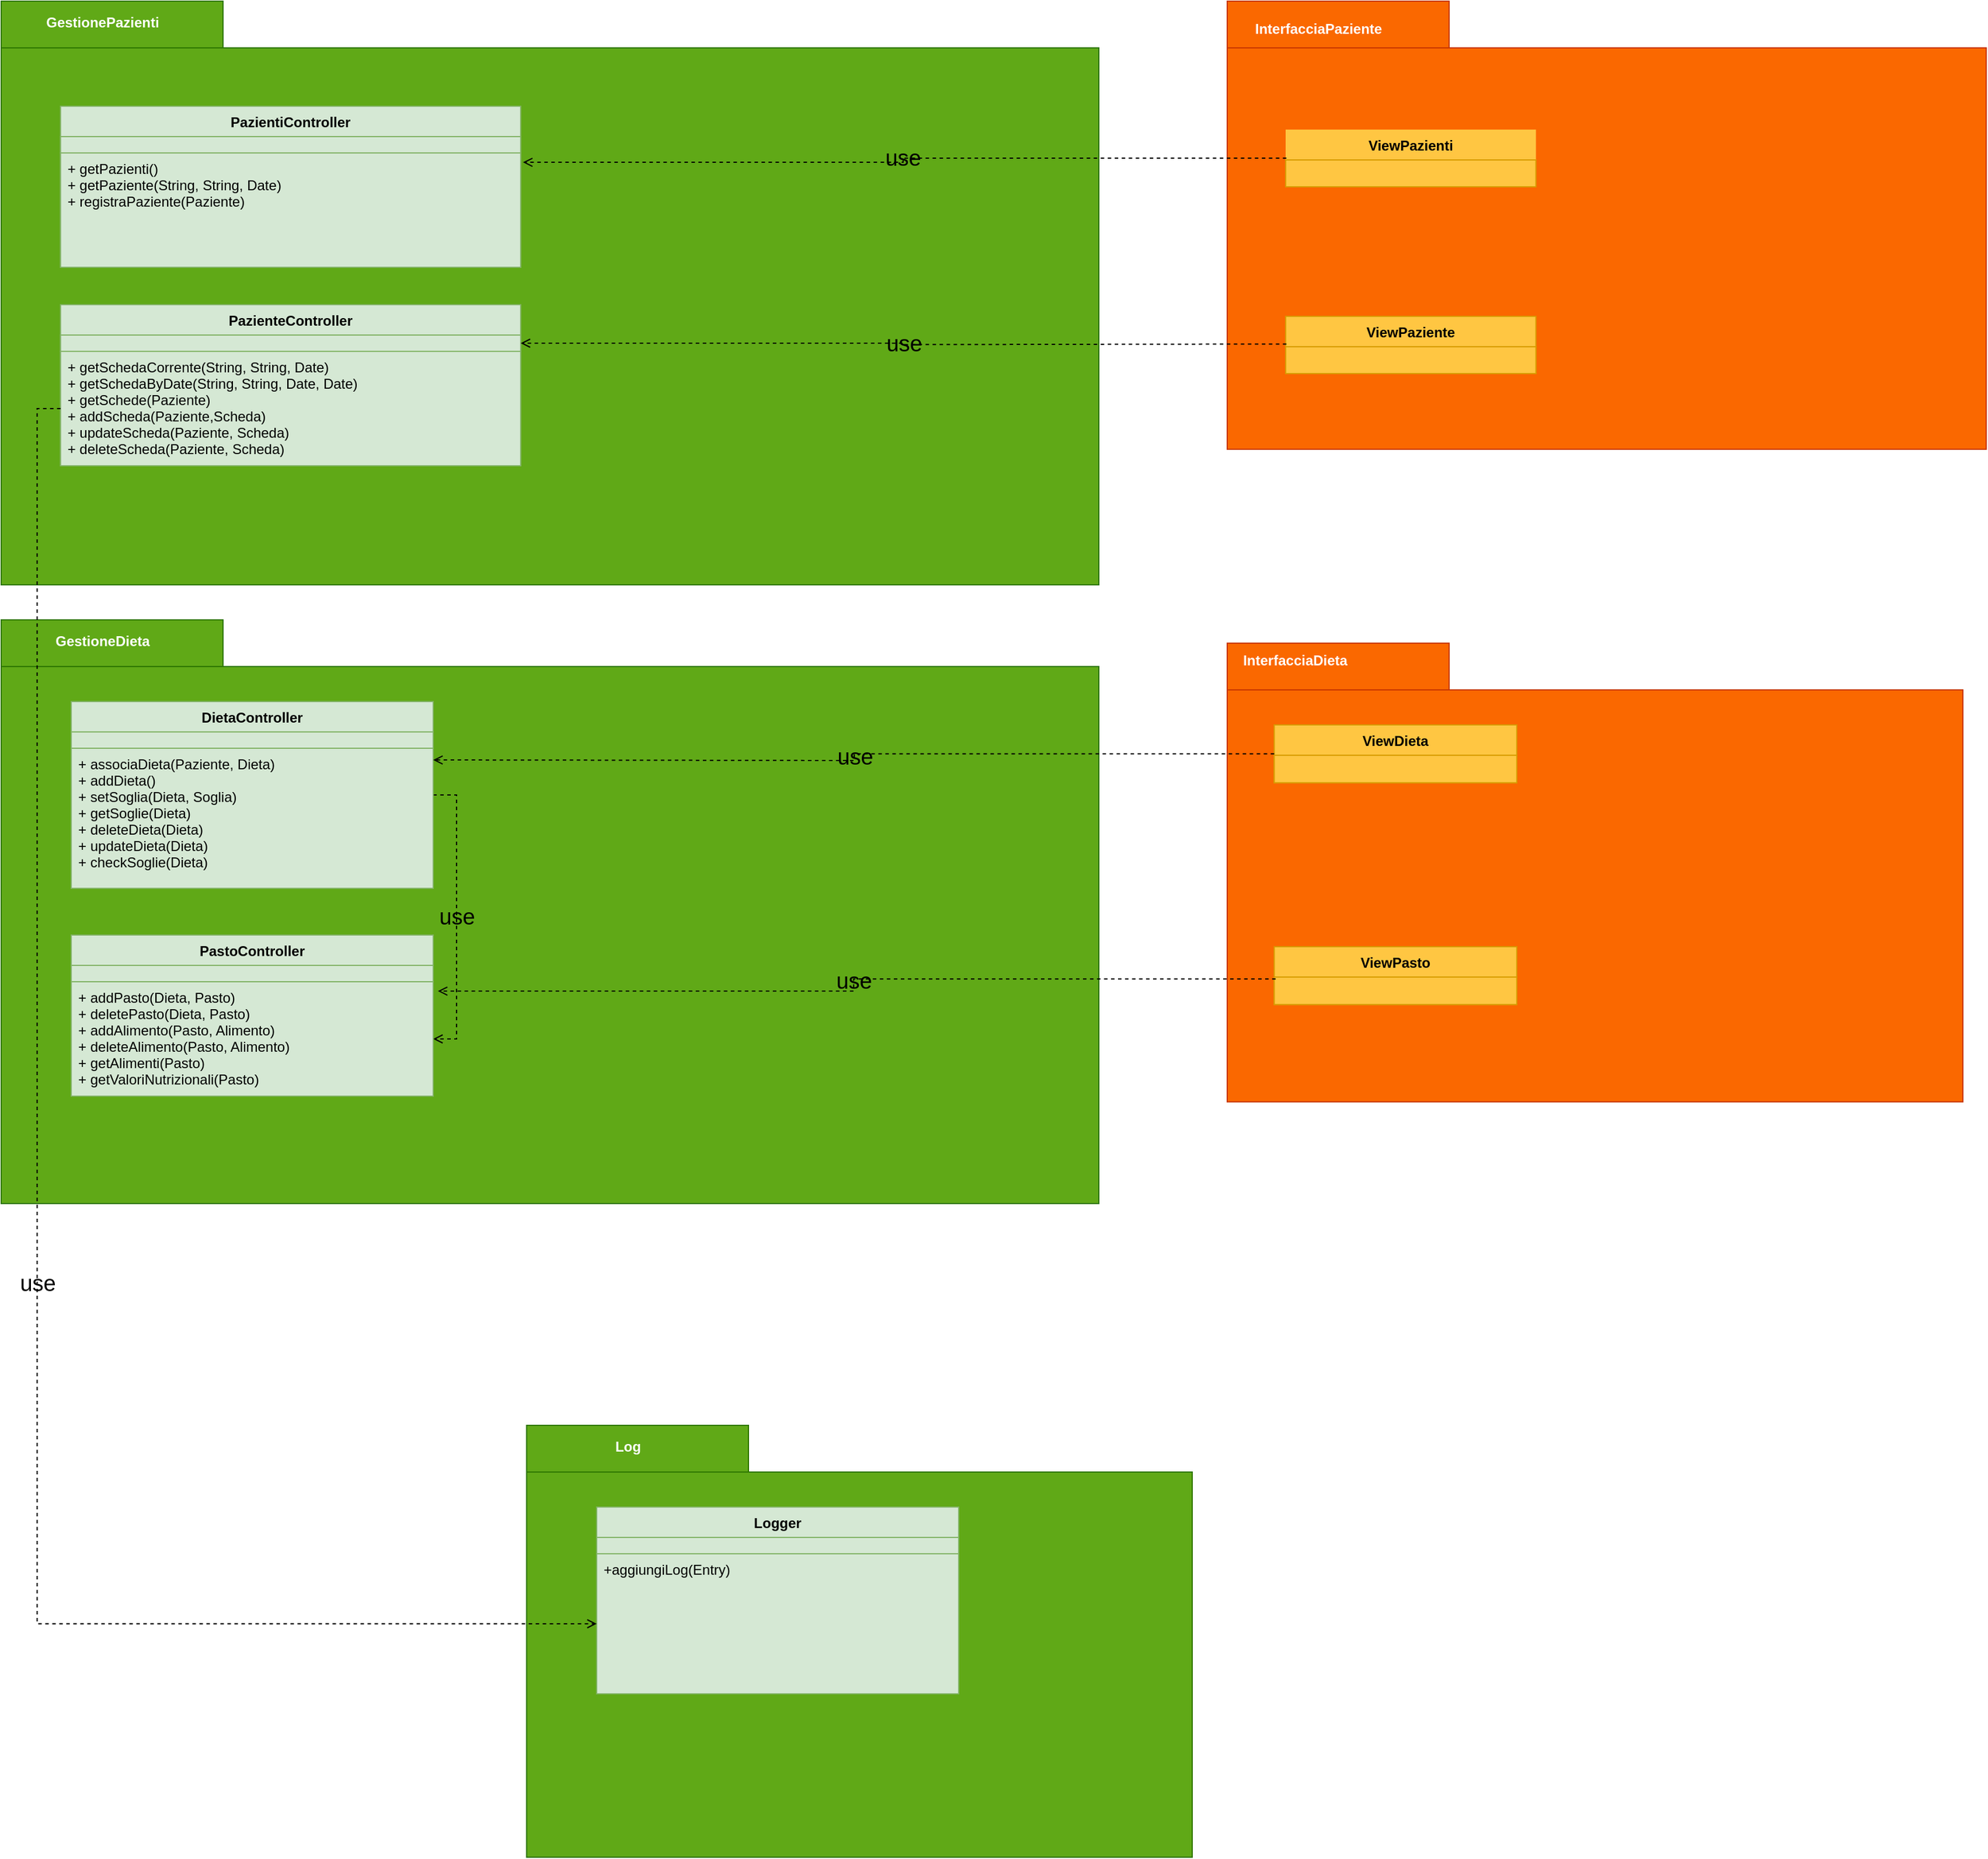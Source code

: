 <mxfile version="18.0.7" type="device"><diagram id="CF-CN9mxn05kVz-OpUtG" name="Page-1"><mxGraphModel dx="1038" dy="571" grid="1" gridSize="10" guides="1" tooltips="1" connect="1" arrows="1" fold="1" page="1" pageScale="1" pageWidth="827" pageHeight="1169" math="0" shadow="0"><root><mxCell id="0"/><mxCell id="1" parent="0"/><mxCell id="Cxv-zkQNOTREW5aY-114-4" value="" style="group" parent="1" vertex="1" connectable="0"><mxGeometry x="70" width="940" height="500" as="geometry"/></mxCell><mxCell id="Cxv-zkQNOTREW5aY-114-1" value="" style="shape=folder;fontStyle=1;spacingTop=10;tabWidth=190;tabHeight=40;tabPosition=left;html=1;fillColor=#60a917;strokeColor=#2D7600;fontColor=#ffffff;" parent="Cxv-zkQNOTREW5aY-114-4" vertex="1"><mxGeometry width="940" height="500" as="geometry"/></mxCell><mxCell id="Cxv-zkQNOTREW5aY-114-2" value="GestionePazienti" style="text;align=center;fontStyle=1;verticalAlign=middle;spacingLeft=3;spacingRight=3;rotatable=0;points=[[0,0.5],[1,0.5]];portConstraint=eastwest;fontColor=#FFFFFF;" parent="Cxv-zkQNOTREW5aY-114-4" vertex="1"><mxGeometry x="17.209" y="0.845" width="139.535" height="33.333" as="geometry"/></mxCell><mxCell id="Cxv-zkQNOTREW5aY-114-5" value="PazientiController" style="swimlane;fontStyle=1;align=center;verticalAlign=top;childLayout=stackLayout;horizontal=1;startSize=26;horizontalStack=0;resizeParent=1;resizeParentMax=0;resizeLast=0;collapsible=1;marginBottom=0;fillColor=#d5e8d4;strokeColor=#82b366;" parent="Cxv-zkQNOTREW5aY-114-4" vertex="1"><mxGeometry x="50.847" y="90" width="394.068" height="138" as="geometry"/></mxCell><mxCell id="Cxv-zkQNOTREW5aY-114-6" value="" style="text;align=left;verticalAlign=top;spacingLeft=4;spacingRight=4;overflow=hidden;rotatable=0;points=[[0,0.5],[1,0.5]];portConstraint=eastwest;fillColor=#d5e8d4;strokeColor=#82b366;" parent="Cxv-zkQNOTREW5aY-114-5" vertex="1"><mxGeometry y="26" width="394.068" height="14" as="geometry"/></mxCell><mxCell id="Cxv-zkQNOTREW5aY-114-8" value="+ getPazienti()&#10;+ getPaziente(String, String, Date)&#10;+ registraPaziente(Paziente)&#10;&#10;&#10;&#10;" style="text;strokeColor=#82b366;fillColor=#d5e8d4;align=left;verticalAlign=top;spacingLeft=4;spacingRight=4;overflow=hidden;rotatable=0;points=[[0,0.5],[1,0.5]];portConstraint=eastwest;" parent="Cxv-zkQNOTREW5aY-114-5" vertex="1"><mxGeometry y="40" width="394.068" height="98" as="geometry"/></mxCell><mxCell id="Cxv-zkQNOTREW5aY-114-20" value="PazienteController" style="swimlane;fontStyle=1;align=center;verticalAlign=top;childLayout=stackLayout;horizontal=1;startSize=26;horizontalStack=0;resizeParent=1;resizeParentMax=0;resizeLast=0;collapsible=1;marginBottom=0;fillColor=#d5e8d4;strokeColor=#82b366;" parent="Cxv-zkQNOTREW5aY-114-4" vertex="1"><mxGeometry x="50.847" y="260" width="394.068" height="138" as="geometry"/></mxCell><mxCell id="Cxv-zkQNOTREW5aY-114-21" value="" style="text;align=left;verticalAlign=top;spacingLeft=4;spacingRight=4;overflow=hidden;rotatable=0;points=[[0,0.5],[1,0.5]];portConstraint=eastwest;fillColor=#d5e8d4;strokeColor=#82b366;" parent="Cxv-zkQNOTREW5aY-114-20" vertex="1"><mxGeometry y="26" width="394.068" height="14" as="geometry"/></mxCell><mxCell id="Cxv-zkQNOTREW5aY-114-22" value="+ getSchedaCorrente(String, String, Date)&#10;+ getSchedaByDate(String, String, Date, Date)&#10;+ getSchede(Paziente)&#10;+ addScheda(Paziente,Scheda)&#10;+ updateScheda(Paziente, Scheda)&#10;+ deleteScheda(Paziente, Scheda)&#10;&#10;&#10;" style="text;strokeColor=#82b366;fillColor=#d5e8d4;align=left;verticalAlign=top;spacingLeft=4;spacingRight=4;overflow=hidden;rotatable=0;points=[[0,0.5],[1,0.5]];portConstraint=eastwest;" parent="Cxv-zkQNOTREW5aY-114-20" vertex="1"><mxGeometry y="40" width="394.068" height="98" as="geometry"/></mxCell><mxCell id="GeMMhzaPay-1B5AHxZ2K-4" value="" style="group" parent="1" vertex="1" connectable="0"><mxGeometry x="70" y="530" width="940" height="560" as="geometry"/></mxCell><mxCell id="GeMMhzaPay-1B5AHxZ2K-5" value="" style="shape=folder;fontStyle=1;spacingTop=10;tabWidth=190;tabHeight=40;tabPosition=left;html=1;fillColor=#60a917;strokeColor=#2D7600;fontColor=#ffffff;" parent="GeMMhzaPay-1B5AHxZ2K-4" vertex="1"><mxGeometry width="940" height="500" as="geometry"/></mxCell><mxCell id="GeMMhzaPay-1B5AHxZ2K-6" value="GestioneDieta" style="text;align=center;fontStyle=1;verticalAlign=middle;spacingLeft=3;spacingRight=3;rotatable=0;points=[[0,0.5],[1,0.5]];portConstraint=eastwest;fontColor=#FFFFFF;" parent="GeMMhzaPay-1B5AHxZ2K-4" vertex="1"><mxGeometry x="17.209" y="0.845" width="139.535" height="33.333" as="geometry"/></mxCell><mxCell id="GeMMhzaPay-1B5AHxZ2K-17" value="use" style="edgeStyle=orthogonalEdgeStyle;rounded=0;orthogonalLoop=1;jettySize=auto;html=1;endArrow=open;endFill=0;dashed=1;labelBackgroundColor=none;exitX=1;exitY=0.5;exitDx=0;exitDy=0;entryX=1;entryY=0.5;entryDx=0;entryDy=0;fontSize=19;" parent="GeMMhzaPay-1B5AHxZ2K-4" source="GeMMhzaPay-1B5AHxZ2K-1" target="GeMMhzaPay-1B5AHxZ2K-15" edge="1"><mxGeometry relative="1" as="geometry"/></mxCell><mxCell id="GeMMhzaPay-1B5AHxZ2K-1" value="DietaController" style="swimlane;fontStyle=1;align=center;verticalAlign=top;childLayout=stackLayout;horizontal=1;startSize=26;horizontalStack=0;resizeParent=1;resizeParentMax=0;resizeLast=0;collapsible=1;marginBottom=0;fillColor=#d5e8d4;strokeColor=#82b366;" parent="GeMMhzaPay-1B5AHxZ2K-4" vertex="1"><mxGeometry x="60" y="70" width="310" height="160" as="geometry"/></mxCell><mxCell id="GeMMhzaPay-1B5AHxZ2K-2" value="" style="text;align=left;verticalAlign=top;spacingLeft=4;spacingRight=4;overflow=hidden;rotatable=0;points=[[0,0.5],[1,0.5]];portConstraint=eastwest;fillColor=#d5e8d4;strokeColor=#82b366;" parent="GeMMhzaPay-1B5AHxZ2K-1" vertex="1"><mxGeometry y="26" width="310" height="14" as="geometry"/></mxCell><mxCell id="GeMMhzaPay-1B5AHxZ2K-3" value="+ associaDieta(Paziente, Dieta)&#10;+ addDieta()&#10;+ setSoglia(Dieta, Soglia)&#10;+ getSoglie(Dieta)&#10;+ deleteDieta(Dieta)&#10;+ updateDieta(Dieta)&#10;+ checkSoglie(Dieta)&#10;&#10;" style="text;strokeColor=#82b366;fillColor=#d5e8d4;align=left;verticalAlign=top;spacingLeft=4;spacingRight=4;overflow=hidden;rotatable=0;points=[[0,0.5],[1,0.5]];portConstraint=eastwest;" parent="GeMMhzaPay-1B5AHxZ2K-1" vertex="1"><mxGeometry y="40" width="310" height="120" as="geometry"/></mxCell><mxCell id="GeMMhzaPay-1B5AHxZ2K-13" value="PastoController" style="swimlane;fontStyle=1;align=center;verticalAlign=top;childLayout=stackLayout;horizontal=1;startSize=26;horizontalStack=0;resizeParent=1;resizeParentMax=0;resizeLast=0;collapsible=1;marginBottom=0;fillColor=#d5e8d4;strokeColor=#82b366;" parent="GeMMhzaPay-1B5AHxZ2K-4" vertex="1"><mxGeometry x="60" y="270" width="310" height="138" as="geometry"/></mxCell><mxCell id="GeMMhzaPay-1B5AHxZ2K-14" value="" style="text;align=left;verticalAlign=top;spacingLeft=4;spacingRight=4;overflow=hidden;rotatable=0;points=[[0,0.5],[1,0.5]];portConstraint=eastwest;fillColor=#d5e8d4;strokeColor=#82b366;" parent="GeMMhzaPay-1B5AHxZ2K-13" vertex="1"><mxGeometry y="26" width="310" height="14" as="geometry"/></mxCell><mxCell id="GeMMhzaPay-1B5AHxZ2K-15" value="+ addPasto(Dieta, Pasto)&#10;+ deletePasto(Dieta, Pasto)&#10;+ addAlimento(Pasto, Alimento)&#10;+ deleteAlimento(Pasto, Alimento)&#10;+ getAlimenti(Pasto)&#10;+ getValoriNutrizionali(Pasto)&#10;&#10;&#10;&#10;&#10;" style="text;strokeColor=#82b366;fillColor=#d5e8d4;align=left;verticalAlign=top;spacingLeft=4;spacingRight=4;overflow=hidden;rotatable=0;points=[[0,0.5],[1,0.5]];portConstraint=eastwest;" parent="GeMMhzaPay-1B5AHxZ2K-13" vertex="1"><mxGeometry y="40" width="310" height="98" as="geometry"/></mxCell><mxCell id="GeMMhzaPay-1B5AHxZ2K-19" value="" style="group;fillColor=none;" parent="1" vertex="1" connectable="0"><mxGeometry x="1120" y="550" width="630" height="440" as="geometry"/></mxCell><mxCell id="GeMMhzaPay-1B5AHxZ2K-20" value="" style="shape=folder;fontStyle=1;spacingTop=10;tabWidth=190;tabHeight=40;tabPosition=left;html=1;fillColor=#fa6800;strokeColor=#C73500;fontColor=#000000;" parent="GeMMhzaPay-1B5AHxZ2K-19" vertex="1"><mxGeometry width="630" height="392.857" as="geometry"/></mxCell><mxCell id="GeMMhzaPay-1B5AHxZ2K-21" value="InterfacciaDieta" style="text;align=center;fontStyle=1;verticalAlign=middle;spacingLeft=3;spacingRight=3;rotatable=0;points=[[0,0.5],[1,0.5]];portConstraint=eastwest;fontColor=#FFFFFF;" parent="GeMMhzaPay-1B5AHxZ2K-19" vertex="1"><mxGeometry x="11.534" y="0.664" width="93.518" height="26.19" as="geometry"/></mxCell><mxCell id="GeMMhzaPay-1B5AHxZ2K-23" value="ViewDieta" style="swimlane;fontStyle=1;align=center;verticalAlign=top;childLayout=stackLayout;horizontal=1;startSize=26;horizontalStack=0;resizeParent=1;resizeParentMax=0;resizeLast=0;collapsible=1;marginBottom=0;fillColor=#FFC642;strokeColor=#d79b00;" parent="GeMMhzaPay-1B5AHxZ2K-19" vertex="1"><mxGeometry x="40.213" y="70" width="207.766" height="49.571" as="geometry"/></mxCell><mxCell id="GeMMhzaPay-1B5AHxZ2K-25" value="" style="text;strokeColor=#d79b00;fillColor=#FFC642;align=left;verticalAlign=top;spacingLeft=4;spacingRight=4;overflow=hidden;rotatable=0;points=[[0,0.5],[1,0.5]];portConstraint=eastwest;" parent="GeMMhzaPay-1B5AHxZ2K-23" vertex="1"><mxGeometry y="26" width="207.766" height="23.571" as="geometry"/></mxCell><mxCell id="GeMMhzaPay-1B5AHxZ2K-26" value="ViewPasto" style="swimlane;fontStyle=1;align=center;verticalAlign=top;childLayout=stackLayout;horizontal=1;startSize=26;horizontalStack=0;resizeParent=1;resizeParentMax=0;resizeLast=0;collapsible=1;marginBottom=0;fillColor=#FFC642;strokeColor=#d79b00;" parent="GeMMhzaPay-1B5AHxZ2K-19" vertex="1"><mxGeometry x="40.213" y="260.003" width="207.766" height="49.571" as="geometry"/></mxCell><mxCell id="GeMMhzaPay-1B5AHxZ2K-28" value="&#10;&#10;&#10;&#10;&#10;" style="text;strokeColor=#d79b00;fillColor=#FFC642;align=left;verticalAlign=top;spacingLeft=4;spacingRight=4;overflow=hidden;rotatable=0;points=[[0,0.5],[1,0.5]];portConstraint=eastwest;" parent="GeMMhzaPay-1B5AHxZ2K-26" vertex="1"><mxGeometry y="26" width="207.766" height="23.571" as="geometry"/></mxCell><mxCell id="GeMMhzaPay-1B5AHxZ2K-29" value="use" style="edgeStyle=orthogonalEdgeStyle;rounded=0;orthogonalLoop=1;jettySize=auto;html=1;labelBackgroundColor=none;fontSize=19;endArrow=open;endFill=0;dashed=1;" parent="1" source="GeMMhzaPay-1B5AHxZ2K-23" edge="1"><mxGeometry relative="1" as="geometry"><mxPoint x="440" y="650" as="targetPoint"/></mxGeometry></mxCell><mxCell id="GeMMhzaPay-1B5AHxZ2K-30" value="use" style="edgeStyle=orthogonalEdgeStyle;rounded=0;orthogonalLoop=1;jettySize=auto;html=1;labelBackgroundColor=none;fontSize=19;endArrow=open;endFill=0;dashed=1;exitX=0.006;exitY=0.067;exitDx=0;exitDy=0;exitPerimeter=0;entryX=1.013;entryY=0.082;entryDx=0;entryDy=0;entryPerimeter=0;" parent="1" source="GeMMhzaPay-1B5AHxZ2K-28" target="GeMMhzaPay-1B5AHxZ2K-15" edge="1"><mxGeometry relative="1" as="geometry"><mxPoint x="450" y="660" as="targetPoint"/><mxPoint x="1190" y="645" as="sourcePoint"/></mxGeometry></mxCell><mxCell id="GeMMhzaPay-1B5AHxZ2K-31" value="" style="group;fillColor=none;" parent="1" vertex="1" connectable="0"><mxGeometry x="1120" width="650" height="430" as="geometry"/></mxCell><mxCell id="GeMMhzaPay-1B5AHxZ2K-32" value="" style="shape=folder;fontStyle=1;spacingTop=10;tabWidth=190;tabHeight=40;tabPosition=left;html=1;fillColor=#fa6800;strokeColor=#C73500;fontColor=#000000;" parent="GeMMhzaPay-1B5AHxZ2K-31" vertex="1"><mxGeometry width="650" height="383.929" as="geometry"/></mxCell><mxCell id="GeMMhzaPay-1B5AHxZ2K-33" value="InterfacciaPaziente" style="text;align=center;fontStyle=1;verticalAlign=middle;spacingLeft=3;spacingRight=3;rotatable=0;points=[[0,0.5],[1,0.5]];portConstraint=eastwest;fontColor=#FFFFFF;" parent="GeMMhzaPay-1B5AHxZ2K-31" vertex="1"><mxGeometry x="30.0" y="9.999" width="96.487" height="25.595" as="geometry"/></mxCell><mxCell id="GeMMhzaPay-1B5AHxZ2K-37" value="ViewPaziente" style="swimlane;fontStyle=1;align=center;verticalAlign=top;childLayout=stackLayout;horizontal=1;startSize=26;horizontalStack=0;resizeParent=1;resizeParentMax=0;resizeLast=0;collapsible=1;marginBottom=0;fillColor=#FFC642;strokeColor=#d79b00;" parent="GeMMhzaPay-1B5AHxZ2K-31" vertex="1"><mxGeometry x="49.999" y="270.003" width="214.362" height="49.036" as="geometry"/></mxCell><mxCell id="GeMMhzaPay-1B5AHxZ2K-39" value="&#10;&#10;&#10;&#10;&#10;" style="text;strokeColor=#d79b00;fillColor=#FFC642;align=left;verticalAlign=top;spacingLeft=4;spacingRight=4;overflow=hidden;rotatable=0;points=[[0,0.5],[1,0.5]];portConstraint=eastwest;" parent="GeMMhzaPay-1B5AHxZ2K-37" vertex="1"><mxGeometry y="26" width="214.362" height="23.036" as="geometry"/></mxCell><mxCell id="GeMMhzaPay-1B5AHxZ2K-34" value="ViewPazienti" style="swimlane;fontStyle=1;align=center;verticalAlign=top;childLayout=stackLayout;horizontal=1;startSize=26;horizontalStack=0;resizeParent=1;resizeParentMax=0;resizeLast=0;collapsible=1;marginBottom=0;fillColor=#FFC642;strokeColor=none;" parent="GeMMhzaPay-1B5AHxZ2K-31" vertex="1"><mxGeometry x="49.999" y="110" width="214.362" height="49.036" as="geometry"/></mxCell><mxCell id="GeMMhzaPay-1B5AHxZ2K-36" value="" style="text;strokeColor=#d79b00;fillColor=#FFC642;align=left;verticalAlign=top;spacingLeft=4;spacingRight=4;overflow=hidden;rotatable=0;points=[[0,0.5],[1,0.5]];portConstraint=eastwest;" parent="GeMMhzaPay-1B5AHxZ2K-34" vertex="1"><mxGeometry y="26" width="214.362" height="23.036" as="geometry"/></mxCell><mxCell id="GeMMhzaPay-1B5AHxZ2K-40" value="use" style="edgeStyle=orthogonalEdgeStyle;rounded=0;orthogonalLoop=1;jettySize=auto;html=1;labelBackgroundColor=none;fontSize=19;endArrow=open;endFill=0;dashed=1;exitX=0.003;exitY=-0.067;exitDx=0;exitDy=0;exitPerimeter=0;entryX=1.005;entryY=0.082;entryDx=0;entryDy=0;entryPerimeter=0;" parent="1" source="GeMMhzaPay-1B5AHxZ2K-36" target="Cxv-zkQNOTREW5aY-114-8" edge="1"><mxGeometry relative="1" as="geometry"><mxPoint x="450" y="120" as="targetPoint"/><mxPoint x="1190" y="105" as="sourcePoint"/></mxGeometry></mxCell><mxCell id="GeMMhzaPay-1B5AHxZ2K-41" value="use" style="edgeStyle=orthogonalEdgeStyle;rounded=0;orthogonalLoop=1;jettySize=auto;html=1;labelBackgroundColor=none;fontSize=19;endArrow=open;endFill=0;dashed=1;exitX=0.003;exitY=-0.214;exitDx=0;exitDy=0;exitPerimeter=0;entryX=1;entryY=0.5;entryDx=0;entryDy=0;" parent="1" target="Cxv-zkQNOTREW5aY-114-21" edge="1"><mxGeometry relative="1" as="geometry"><mxPoint x="526.886" y="148.036" as="targetPoint"/><mxPoint x="1170.642" y="293.702" as="sourcePoint"/></mxGeometry></mxCell><mxCell id="xVG0THxOyDhcIO1qaERC-1" value="" style="shape=folder;fontStyle=1;spacingTop=10;tabWidth=190;tabHeight=40;tabPosition=left;html=1;fillColor=#60a917;strokeColor=#2D7600;fontColor=#ffffff;" parent="1" vertex="1"><mxGeometry x="520" y="1220" width="570" height="370" as="geometry"/></mxCell><mxCell id="xVG0THxOyDhcIO1qaERC-2" value="Log" style="text;align=center;fontStyle=1;verticalAlign=middle;spacingLeft=3;spacingRight=3;rotatable=0;points=[[0,0.5],[1,0.5]];portConstraint=eastwest;fontColor=#FFFFFF;" parent="1" vertex="1"><mxGeometry x="537.209" y="1220.845" width="139.535" height="33.333" as="geometry"/></mxCell><mxCell id="xVG0THxOyDhcIO1qaERC-4" value="Logger&#10;" style="swimlane;fontStyle=1;align=center;verticalAlign=top;childLayout=stackLayout;horizontal=1;startSize=26;horizontalStack=0;resizeParent=1;resizeParentMax=0;resizeLast=0;collapsible=1;marginBottom=0;fillColor=#d5e8d4;strokeColor=#82b366;" parent="1" vertex="1"><mxGeometry x="580" y="1290" width="310" height="160" as="geometry"/></mxCell><mxCell id="xVG0THxOyDhcIO1qaERC-5" value="" style="text;align=left;verticalAlign=top;spacingLeft=4;spacingRight=4;overflow=hidden;rotatable=0;points=[[0,0.5],[1,0.5]];portConstraint=eastwest;fillColor=#d5e8d4;strokeColor=#82b366;" parent="xVG0THxOyDhcIO1qaERC-4" vertex="1"><mxGeometry y="26" width="310" height="14" as="geometry"/></mxCell><mxCell id="xVG0THxOyDhcIO1qaERC-6" value="+aggiungiLog(Entry)" style="text;strokeColor=#82b366;fillColor=#d5e8d4;align=left;verticalAlign=top;spacingLeft=4;spacingRight=4;overflow=hidden;rotatable=0;points=[[0,0.5],[1,0.5]];portConstraint=eastwest;" parent="xVG0THxOyDhcIO1qaERC-4" vertex="1"><mxGeometry y="40" width="310" height="120" as="geometry"/></mxCell><mxCell id="xVG0THxOyDhcIO1qaERC-10" value="use" style="edgeStyle=orthogonalEdgeStyle;rounded=0;orthogonalLoop=1;jettySize=auto;html=1;endArrow=open;endFill=0;dashed=1;labelBackgroundColor=none;exitX=0;exitY=0.5;exitDx=0;exitDy=0;fontSize=19;" parent="1" source="Cxv-zkQNOTREW5aY-114-22" target="xVG0THxOyDhcIO1qaERC-6" edge="1"><mxGeometry relative="1" as="geometry"><mxPoint x="450" y="690" as="sourcePoint"/><mxPoint x="450" y="899" as="targetPoint"/></mxGeometry></mxCell></root></mxGraphModel></diagram></mxfile>